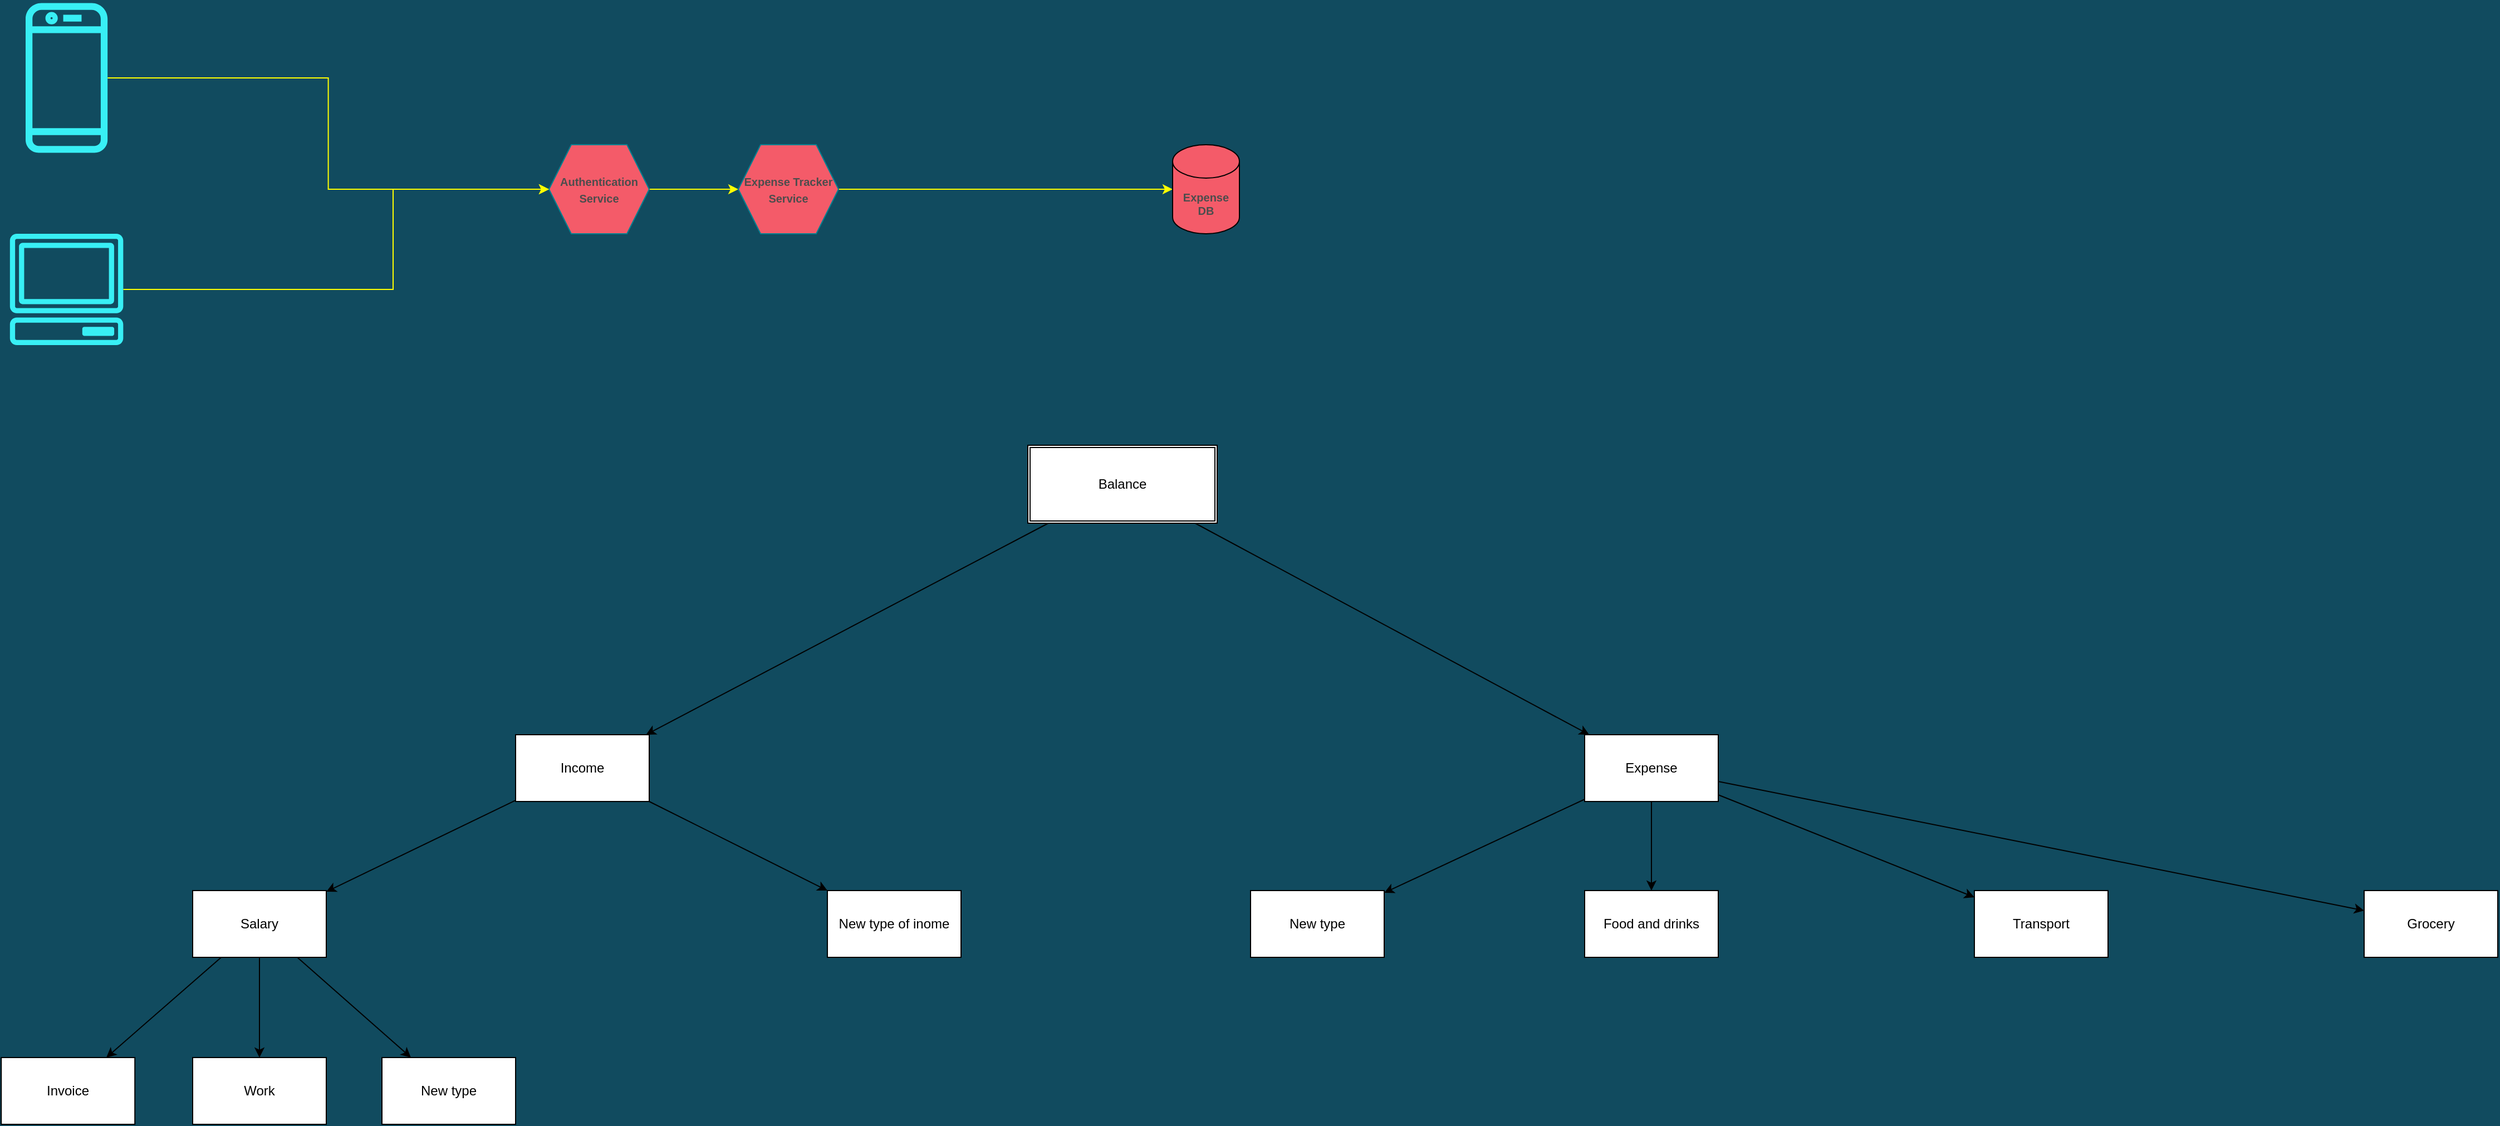 <mxfile>
    <diagram id="sGN1RQhpzj4TyrAGg4A0" name="Page-1">
        <mxGraphModel dx="2262" dy="1515" grid="1" gridSize="10" guides="1" tooltips="1" connect="1" arrows="1" fold="1" page="1" pageScale="1" pageWidth="4681" pageHeight="3300" background="#114B5F" math="0" shadow="0">
            <root>
                <mxCell id="0"/>
                <mxCell id="1" parent="0"/>
                <mxCell id="Rxnnod5nAKelHgXRd51q-2" value="" style="edgeStyle=orthogonalEdgeStyle;rounded=0;orthogonalLoop=1;jettySize=auto;html=1;fontSize=10;fontColor=#4D4D4D;strokeColor=#FFFF00;" parent="1" source="OytqUMlTrZ75kERAMYIp-1" target="Rxnnod5nAKelHgXRd51q-1" edge="1">
                    <mxGeometry relative="1" as="geometry"/>
                </mxCell>
                <mxCell id="OytqUMlTrZ75kERAMYIp-1" value="&lt;font size=&quot;1&quot; color=&quot;#4d4d4d&quot;&gt;&lt;b style=&quot;&quot;&gt;Authentication Service&lt;/b&gt;&lt;/font&gt;" style="shape=hexagon;perimeter=hexagonPerimeter2;whiteSpace=wrap;html=1;fixedSize=1;fillColor=#F45B69;strokeColor=#028090;fontColor=#E4FDE1;rounded=0;" parent="1" vertex="1">
                    <mxGeometry x="610" y="450" width="90" height="80" as="geometry"/>
                </mxCell>
                <mxCell id="OytqUMlTrZ75kERAMYIp-5" style="edgeStyle=orthogonalEdgeStyle;rounded=0;orthogonalLoop=1;jettySize=auto;html=1;strokeColor=#FFFF00;" parent="1" source="OytqUMlTrZ75kERAMYIp-3" target="OytqUMlTrZ75kERAMYIp-1" edge="1">
                    <mxGeometry relative="1" as="geometry"/>
                </mxCell>
                <mxCell id="OytqUMlTrZ75kERAMYIp-3" value="" style="sketch=0;outlineConnect=0;fontColor=#232F3E;gradientColor=none;fillColor=#38EFF5;strokeColor=none;dashed=0;verticalLabelPosition=bottom;verticalAlign=top;align=center;html=1;fontSize=12;fontStyle=0;aspect=fixed;pointerEvents=1;shape=mxgraph.aws4.mobile_client;" parent="1" vertex="1">
                    <mxGeometry x="140" y="320" width="73.59" height="140" as="geometry"/>
                </mxCell>
                <mxCell id="OytqUMlTrZ75kERAMYIp-8" style="edgeStyle=orthogonalEdgeStyle;rounded=0;orthogonalLoop=1;jettySize=auto;html=1;strokeColor=#FFFF00;" parent="1" source="OytqUMlTrZ75kERAMYIp-4" target="OytqUMlTrZ75kERAMYIp-1" edge="1">
                    <mxGeometry relative="1" as="geometry">
                        <Array as="points">
                            <mxPoint x="470" y="580"/>
                            <mxPoint x="470" y="490"/>
                        </Array>
                    </mxGeometry>
                </mxCell>
                <mxCell id="OytqUMlTrZ75kERAMYIp-4" value="" style="sketch=0;outlineConnect=0;fontColor=#232F3E;gradientColor=none;fillColor=#38EFF5;strokeColor=none;dashed=0;verticalLabelPosition=bottom;verticalAlign=top;align=center;html=1;fontSize=12;fontStyle=0;aspect=fixed;pointerEvents=1;shape=mxgraph.aws4.client;" parent="1" vertex="1">
                    <mxGeometry x="125.48" y="530" width="102.63" height="100" as="geometry"/>
                </mxCell>
                <mxCell id="Rxnnod5nAKelHgXRd51q-25" style="edgeStyle=orthogonalEdgeStyle;rounded=0;orthogonalLoop=1;jettySize=auto;html=1;strokeColor=#FFFF00;fontSize=10;fontColor=#E6E6E6;" parent="1" source="Rxnnod5nAKelHgXRd51q-1" target="Rxnnod5nAKelHgXRd51q-24" edge="1">
                    <mxGeometry relative="1" as="geometry"/>
                </mxCell>
                <mxCell id="Rxnnod5nAKelHgXRd51q-1" value="&lt;font size=&quot;1&quot; color=&quot;#4d4d4d&quot;&gt;&lt;b style=&quot;&quot;&gt;Expense Tracker Service&lt;br&gt;&lt;/b&gt;&lt;/font&gt;" style="shape=hexagon;perimeter=hexagonPerimeter2;whiteSpace=wrap;html=1;fixedSize=1;fillColor=#F45B69;strokeColor=#028090;fontColor=#E4FDE1;rounded=0;" parent="1" vertex="1">
                    <mxGeometry x="780" y="450" width="90" height="80" as="geometry"/>
                </mxCell>
                <mxCell id="Rxnnod5nAKelHgXRd51q-24" value="&lt;b&gt;&lt;font color=&quot;#4d4d4d&quot;&gt;Expense DB&lt;/font&gt;&lt;/b&gt;" style="shape=cylinder3;whiteSpace=wrap;html=1;boundedLbl=1;backgroundOutline=1;size=15;labelBackgroundColor=none;fontSize=10;fontColor=#E6E6E6;fillColor=#F45B69;" parent="1" vertex="1">
                    <mxGeometry x="1170" y="450" width="60" height="80" as="geometry"/>
                </mxCell>
                <mxCell id="4" value="" style="edgeStyle=none;html=1;" edge="1" parent="1" source="2" target="3">
                    <mxGeometry relative="1" as="geometry"/>
                </mxCell>
                <mxCell id="6" value="" style="edgeStyle=none;html=1;" edge="1" parent="1" source="2" target="5">
                    <mxGeometry relative="1" as="geometry"/>
                </mxCell>
                <mxCell id="2" value="Balance" style="shape=ext;double=1;rounded=0;whiteSpace=wrap;html=1;" vertex="1" parent="1">
                    <mxGeometry x="1040" y="720" width="170" height="70" as="geometry"/>
                </mxCell>
                <mxCell id="8" value="" style="edgeStyle=none;html=1;" edge="1" parent="1" source="3" target="7">
                    <mxGeometry relative="1" as="geometry"/>
                </mxCell>
                <mxCell id="10" value="" style="edgeStyle=none;html=1;" edge="1" parent="1" source="3" target="9">
                    <mxGeometry relative="1" as="geometry"/>
                </mxCell>
                <mxCell id="3" value="Income" style="whiteSpace=wrap;html=1;rounded=0;" vertex="1" parent="1">
                    <mxGeometry x="580" y="980" width="120" height="60" as="geometry"/>
                </mxCell>
                <mxCell id="18" value="" style="edgeStyle=none;html=1;" edge="1" parent="1" source="5" target="17">
                    <mxGeometry relative="1" as="geometry"/>
                </mxCell>
                <mxCell id="20" value="" style="edgeStyle=none;html=1;" edge="1" parent="1" source="5" target="19">
                    <mxGeometry relative="1" as="geometry"/>
                </mxCell>
                <mxCell id="22" value="" style="edgeStyle=none;html=1;" edge="1" parent="1" source="5" target="21">
                    <mxGeometry relative="1" as="geometry"/>
                </mxCell>
                <mxCell id="24" value="" style="edgeStyle=none;html=1;" edge="1" parent="1" source="5" target="23">
                    <mxGeometry relative="1" as="geometry"/>
                </mxCell>
                <mxCell id="5" value="Expense" style="whiteSpace=wrap;html=1;rounded=0;" vertex="1" parent="1">
                    <mxGeometry x="1540" y="980" width="120" height="60" as="geometry"/>
                </mxCell>
                <mxCell id="12" value="" style="edgeStyle=none;html=1;" edge="1" parent="1" source="7" target="11">
                    <mxGeometry relative="1" as="geometry"/>
                </mxCell>
                <mxCell id="14" value="" style="edgeStyle=none;html=1;" edge="1" parent="1" source="7" target="13">
                    <mxGeometry relative="1" as="geometry"/>
                </mxCell>
                <mxCell id="16" value="" style="edgeStyle=none;html=1;" edge="1" parent="1" source="7" target="15">
                    <mxGeometry relative="1" as="geometry"/>
                </mxCell>
                <mxCell id="7" value="Salary" style="whiteSpace=wrap;html=1;rounded=0;" vertex="1" parent="1">
                    <mxGeometry x="290" y="1120" width="120" height="60" as="geometry"/>
                </mxCell>
                <mxCell id="9" value="New type of inome" style="whiteSpace=wrap;html=1;rounded=0;" vertex="1" parent="1">
                    <mxGeometry x="860" y="1120" width="120" height="60" as="geometry"/>
                </mxCell>
                <mxCell id="11" value="Invoice" style="whiteSpace=wrap;html=1;rounded=0;" vertex="1" parent="1">
                    <mxGeometry x="118.11" y="1270" width="120" height="60" as="geometry"/>
                </mxCell>
                <mxCell id="13" value="Work" style="whiteSpace=wrap;html=1;rounded=0;" vertex="1" parent="1">
                    <mxGeometry x="290" y="1270" width="120" height="60" as="geometry"/>
                </mxCell>
                <mxCell id="15" value="New type" style="whiteSpace=wrap;html=1;rounded=0;" vertex="1" parent="1">
                    <mxGeometry x="460" y="1270" width="120" height="60" as="geometry"/>
                </mxCell>
                <mxCell id="17" value="Food and drinks" style="whiteSpace=wrap;html=1;rounded=0;" vertex="1" parent="1">
                    <mxGeometry x="1540" y="1120" width="120" height="60" as="geometry"/>
                </mxCell>
                <mxCell id="19" value="Transport" style="whiteSpace=wrap;html=1;rounded=0;" vertex="1" parent="1">
                    <mxGeometry x="1890" y="1120" width="120" height="60" as="geometry"/>
                </mxCell>
                <mxCell id="21" value="New type" style="whiteSpace=wrap;html=1;rounded=0;" vertex="1" parent="1">
                    <mxGeometry x="1240" y="1120" width="120" height="60" as="geometry"/>
                </mxCell>
                <mxCell id="23" value="Grocery" style="whiteSpace=wrap;html=1;rounded=0;" vertex="1" parent="1">
                    <mxGeometry x="2240" y="1120" width="120" height="60" as="geometry"/>
                </mxCell>
            </root>
        </mxGraphModel>
    </diagram>
</mxfile>